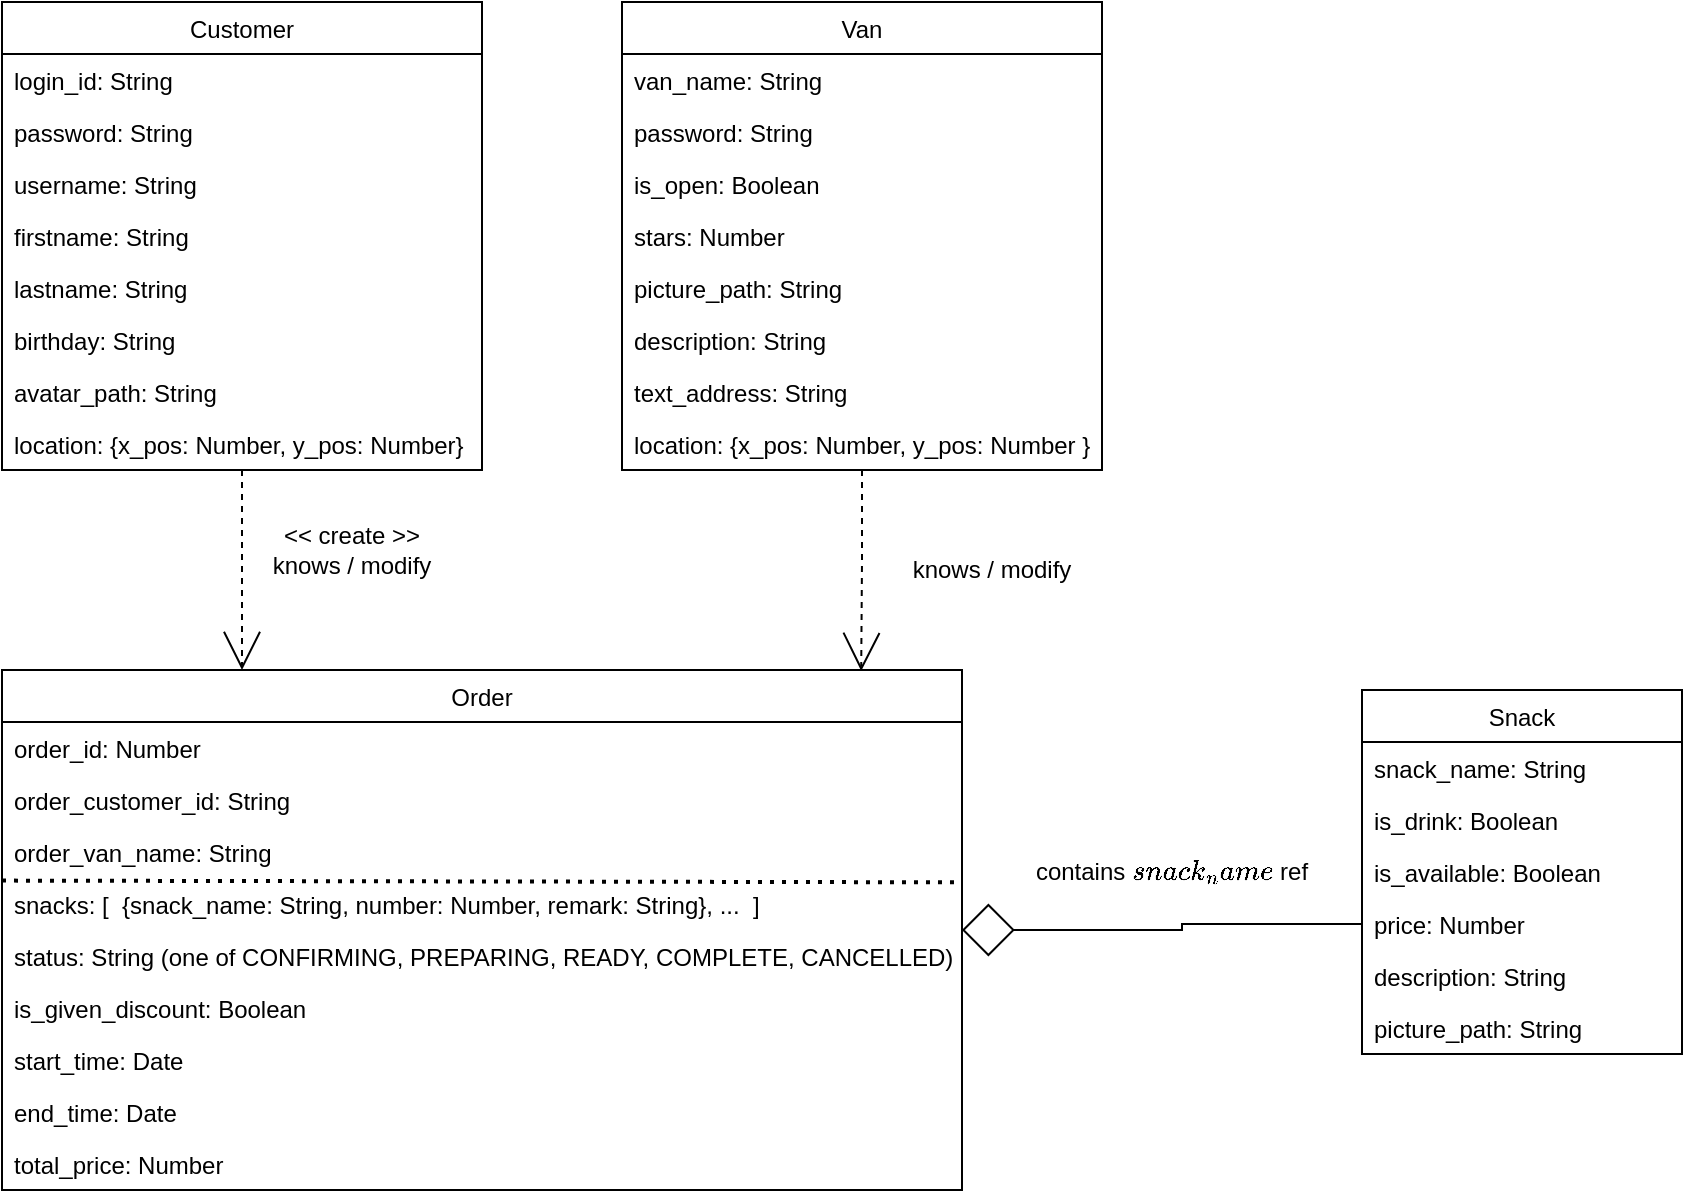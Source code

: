 <mxfile version="14.5.1"><diagram id="lspmphcO714pw3YJqRWi" name="Page-1"><mxGraphModel dx="1909" dy="1852" grid="1" gridSize="10" guides="1" tooltips="1" connect="1" arrows="1" fold="1" page="1" pageScale="1" pageWidth="827" pageHeight="1169" math="0" shadow="0"><root><mxCell id="0"/><mxCell id="1" parent="0"/><mxCell id="fzVGOugmBVQYhr8MjTB4-54" style="edgeStyle=orthogonalEdgeStyle;rounded=0;orthogonalLoop=1;jettySize=auto;html=1;entryX=0.25;entryY=0;entryDx=0;entryDy=0;startArrow=none;startFill=0;startSize=17;sourcePerimeterSpacing=0;endArrow=open;endFill=0;targetPerimeterSpacing=0;strokeWidth=1;dashed=1;endSize=17;" edge="1" parent="1" source="fzVGOugmBVQYhr8MjTB4-1" target="fzVGOugmBVQYhr8MjTB4-12"><mxGeometry relative="1" as="geometry"/></mxCell><mxCell id="fzVGOugmBVQYhr8MjTB4-1" value="Customer" style="swimlane;fontStyle=0;childLayout=stackLayout;horizontal=1;startSize=26;fillColor=none;horizontalStack=0;resizeParent=1;resizeParentMax=0;resizeLast=0;collapsible=1;marginBottom=0;" vertex="1" parent="1"><mxGeometry x="-40" y="-234" width="240" height="234" as="geometry"/></mxCell><mxCell id="fzVGOugmBVQYhr8MjTB4-2" value="login_id: String" style="text;strokeColor=none;fillColor=none;align=left;verticalAlign=top;spacingLeft=4;spacingRight=4;overflow=hidden;rotatable=0;points=[[0,0.5],[1,0.5]];portConstraint=eastwest;" vertex="1" parent="fzVGOugmBVQYhr8MjTB4-1"><mxGeometry y="26" width="240" height="26" as="geometry"/></mxCell><mxCell id="fzVGOugmBVQYhr8MjTB4-3" value="password: String&#xA;" style="text;strokeColor=none;fillColor=none;align=left;verticalAlign=top;spacingLeft=4;spacingRight=4;overflow=hidden;rotatable=0;points=[[0,0.5],[1,0.5]];portConstraint=eastwest;" vertex="1" parent="fzVGOugmBVQYhr8MjTB4-1"><mxGeometry y="52" width="240" height="26" as="geometry"/></mxCell><mxCell id="fzVGOugmBVQYhr8MjTB4-4" value="username: String" style="text;strokeColor=none;fillColor=none;align=left;verticalAlign=top;spacingLeft=4;spacingRight=4;overflow=hidden;rotatable=0;points=[[0,0.5],[1,0.5]];portConstraint=eastwest;" vertex="1" parent="fzVGOugmBVQYhr8MjTB4-1"><mxGeometry y="78" width="240" height="26" as="geometry"/></mxCell><mxCell id="fzVGOugmBVQYhr8MjTB4-7" value="firstname: String" style="text;strokeColor=none;fillColor=none;align=left;verticalAlign=top;spacingLeft=4;spacingRight=4;overflow=hidden;rotatable=0;points=[[0,0.5],[1,0.5]];portConstraint=eastwest;" vertex="1" parent="fzVGOugmBVQYhr8MjTB4-1"><mxGeometry y="104" width="240" height="26" as="geometry"/></mxCell><mxCell id="fzVGOugmBVQYhr8MjTB4-8" value="lastname: String" style="text;strokeColor=none;fillColor=none;align=left;verticalAlign=top;spacingLeft=4;spacingRight=4;overflow=hidden;rotatable=0;points=[[0,0.5],[1,0.5]];portConstraint=eastwest;" vertex="1" parent="fzVGOugmBVQYhr8MjTB4-1"><mxGeometry y="130" width="240" height="26" as="geometry"/></mxCell><mxCell id="fzVGOugmBVQYhr8MjTB4-9" value="birthday: String" style="text;strokeColor=none;fillColor=none;align=left;verticalAlign=top;spacingLeft=4;spacingRight=4;overflow=hidden;rotatable=0;points=[[0,0.5],[1,0.5]];portConstraint=eastwest;" vertex="1" parent="fzVGOugmBVQYhr8MjTB4-1"><mxGeometry y="156" width="240" height="26" as="geometry"/></mxCell><mxCell id="fzVGOugmBVQYhr8MjTB4-10" value="avatar_path: String" style="text;strokeColor=none;fillColor=none;align=left;verticalAlign=top;spacingLeft=4;spacingRight=4;overflow=hidden;rotatable=0;points=[[0,0.5],[1,0.5]];portConstraint=eastwest;" vertex="1" parent="fzVGOugmBVQYhr8MjTB4-1"><mxGeometry y="182" width="240" height="26" as="geometry"/></mxCell><mxCell id="fzVGOugmBVQYhr8MjTB4-11" value="location: {x_pos: Number, y_pos: Number}" style="text;strokeColor=none;fillColor=none;align=left;verticalAlign=top;spacingLeft=4;spacingRight=4;overflow=hidden;rotatable=0;points=[[0,0.5],[1,0.5]];portConstraint=eastwest;" vertex="1" parent="fzVGOugmBVQYhr8MjTB4-1"><mxGeometry y="208" width="240" height="26" as="geometry"/></mxCell><mxCell id="fzVGOugmBVQYhr8MjTB4-50" style="edgeStyle=orthogonalEdgeStyle;rounded=0;orthogonalLoop=1;jettySize=auto;html=1;entryX=0;entryY=0.5;entryDx=0;entryDy=0;startArrow=diamond;startFill=0;endArrow=none;endFill=0;strokeWidth=1;targetPerimeterSpacing=0;sourcePerimeterSpacing=0;startSize=24;" edge="1" parent="1" source="fzVGOugmBVQYhr8MjTB4-12" target="fzVGOugmBVQYhr8MjTB4-42"><mxGeometry relative="1" as="geometry"/></mxCell><mxCell id="fzVGOugmBVQYhr8MjTB4-12" value="Order" style="swimlane;fontStyle=0;childLayout=stackLayout;horizontal=1;startSize=26;fillColor=none;horizontalStack=0;resizeParent=1;resizeParentMax=0;resizeLast=0;collapsible=1;marginBottom=0;" vertex="1" parent="1"><mxGeometry x="-40" y="100" width="480" height="260" as="geometry"/></mxCell><mxCell id="fzVGOugmBVQYhr8MjTB4-13" value="order_id: Number" style="text;strokeColor=none;fillColor=none;align=left;verticalAlign=top;spacingLeft=4;spacingRight=4;overflow=hidden;rotatable=0;points=[[0,0.5],[1,0.5]];portConstraint=eastwest;" vertex="1" parent="fzVGOugmBVQYhr8MjTB4-12"><mxGeometry y="26" width="480" height="26" as="geometry"/></mxCell><mxCell id="fzVGOugmBVQYhr8MjTB4-14" value="order_customer_id: String&#xA;" style="text;strokeColor=none;fillColor=none;align=left;verticalAlign=top;spacingLeft=4;spacingRight=4;overflow=hidden;rotatable=0;points=[[0,0.5],[1,0.5]];portConstraint=eastwest;" vertex="1" parent="fzVGOugmBVQYhr8MjTB4-12"><mxGeometry y="52" width="480" height="26" as="geometry"/></mxCell><mxCell id="fzVGOugmBVQYhr8MjTB4-15" value="order_van_name: String" style="text;strokeColor=none;fillColor=none;align=left;verticalAlign=top;spacingLeft=4;spacingRight=4;overflow=hidden;rotatable=0;points=[[0,0.5],[1,0.5]];portConstraint=eastwest;" vertex="1" parent="fzVGOugmBVQYhr8MjTB4-12"><mxGeometry y="78" width="480" height="26" as="geometry"/></mxCell><mxCell id="fzVGOugmBVQYhr8MjTB4-18" value="snacks: [  {snack_name: String, number: Number, remark: String}, ...  ]" style="text;strokeColor=none;fillColor=none;align=left;verticalAlign=top;spacingLeft=4;spacingRight=4;overflow=hidden;rotatable=0;points=[[0,0.5],[1,0.5]];portConstraint=eastwest;" vertex="1" parent="fzVGOugmBVQYhr8MjTB4-12"><mxGeometry y="104" width="480" height="26" as="geometry"/></mxCell><mxCell id="fzVGOugmBVQYhr8MjTB4-16" value="status: String (one of CONFIRMING, PREPARING, READY, COMPLETE, CANCELLED)" style="text;strokeColor=none;fillColor=none;align=left;verticalAlign=top;spacingLeft=4;spacingRight=4;overflow=hidden;rotatable=0;points=[[0,0.5],[1,0.5]];portConstraint=eastwest;" vertex="1" parent="fzVGOugmBVQYhr8MjTB4-12"><mxGeometry y="130" width="480" height="26" as="geometry"/></mxCell><mxCell id="fzVGOugmBVQYhr8MjTB4-19" value="is_given_discount: Boolean" style="text;strokeColor=none;fillColor=none;align=left;verticalAlign=top;spacingLeft=4;spacingRight=4;overflow=hidden;rotatable=0;points=[[0,0.5],[1,0.5]];portConstraint=eastwest;" vertex="1" parent="fzVGOugmBVQYhr8MjTB4-12"><mxGeometry y="156" width="480" height="26" as="geometry"/></mxCell><mxCell id="fzVGOugmBVQYhr8MjTB4-17" value="start_time: Date" style="text;strokeColor=none;fillColor=none;align=left;verticalAlign=top;spacingLeft=4;spacingRight=4;overflow=hidden;rotatable=0;points=[[0,0.5],[1,0.5]];portConstraint=eastwest;" vertex="1" parent="fzVGOugmBVQYhr8MjTB4-12"><mxGeometry y="182" width="480" height="26" as="geometry"/></mxCell><mxCell id="fzVGOugmBVQYhr8MjTB4-47" value="end_time: Date" style="text;strokeColor=none;fillColor=none;align=left;verticalAlign=top;spacingLeft=4;spacingRight=4;overflow=hidden;rotatable=0;points=[[0,0.5],[1,0.5]];portConstraint=eastwest;" vertex="1" parent="fzVGOugmBVQYhr8MjTB4-12"><mxGeometry y="208" width="480" height="26" as="geometry"/></mxCell><mxCell id="fzVGOugmBVQYhr8MjTB4-20" value="total_price: Number" style="text;strokeColor=none;fillColor=none;align=left;verticalAlign=top;spacingLeft=4;spacingRight=4;overflow=hidden;rotatable=0;points=[[0,0.5],[1,0.5]];portConstraint=eastwest;" vertex="1" parent="fzVGOugmBVQYhr8MjTB4-12"><mxGeometry y="234" width="480" height="26" as="geometry"/></mxCell><mxCell id="fzVGOugmBVQYhr8MjTB4-58" value="" style="endArrow=none;html=1;dashed=1;strokeWidth=2;entryX=1;entryY=0.083;entryDx=0;entryDy=0;entryPerimeter=0;exitX=0;exitY=1.05;exitDx=0;exitDy=0;exitPerimeter=0;dashPattern=1 2;" edge="1" parent="fzVGOugmBVQYhr8MjTB4-12" source="fzVGOugmBVQYhr8MjTB4-15" target="fzVGOugmBVQYhr8MjTB4-18"><mxGeometry width="50" height="50" relative="1" as="geometry"><mxPoint x="-80" y="90" as="sourcePoint"/><mxPoint x="-30" y="40" as="targetPoint"/><Array as="points"/></mxGeometry></mxCell><mxCell id="fzVGOugmBVQYhr8MjTB4-55" style="edgeStyle=orthogonalEdgeStyle;rounded=0;orthogonalLoop=1;jettySize=auto;html=1;entryX=0.895;entryY=0.002;entryDx=0;entryDy=0;entryPerimeter=0;startArrow=none;startFill=0;startSize=17;sourcePerimeterSpacing=0;endArrow=open;endFill=0;targetPerimeterSpacing=0;strokeWidth=1;dashed=1;endSize=17;" edge="1" parent="1" source="fzVGOugmBVQYhr8MjTB4-29" target="fzVGOugmBVQYhr8MjTB4-12"><mxGeometry relative="1" as="geometry"/></mxCell><mxCell id="fzVGOugmBVQYhr8MjTB4-29" value="Van" style="swimlane;fontStyle=0;childLayout=stackLayout;horizontal=1;startSize=26;fillColor=none;horizontalStack=0;resizeParent=1;resizeParentMax=0;resizeLast=0;collapsible=1;marginBottom=0;" vertex="1" parent="1"><mxGeometry x="270" y="-234" width="240" height="234" as="geometry"/></mxCell><mxCell id="fzVGOugmBVQYhr8MjTB4-30" value="van_name: String" style="text;strokeColor=none;fillColor=none;align=left;verticalAlign=top;spacingLeft=4;spacingRight=4;overflow=hidden;rotatable=0;points=[[0,0.5],[1,0.5]];portConstraint=eastwest;" vertex="1" parent="fzVGOugmBVQYhr8MjTB4-29"><mxGeometry y="26" width="240" height="26" as="geometry"/></mxCell><mxCell id="fzVGOugmBVQYhr8MjTB4-31" value="password: String" style="text;strokeColor=none;fillColor=none;align=left;verticalAlign=top;spacingLeft=4;spacingRight=4;overflow=hidden;rotatable=0;points=[[0,0.5],[1,0.5]];portConstraint=eastwest;" vertex="1" parent="fzVGOugmBVQYhr8MjTB4-29"><mxGeometry y="52" width="240" height="26" as="geometry"/></mxCell><mxCell id="fzVGOugmBVQYhr8MjTB4-32" value="is_open: Boolean" style="text;strokeColor=none;fillColor=none;align=left;verticalAlign=top;spacingLeft=4;spacingRight=4;overflow=hidden;rotatable=0;points=[[0,0.5],[1,0.5]];portConstraint=eastwest;" vertex="1" parent="fzVGOugmBVQYhr8MjTB4-29"><mxGeometry y="78" width="240" height="26" as="geometry"/></mxCell><mxCell id="fzVGOugmBVQYhr8MjTB4-33" value="stars: Number&#xA;" style="text;strokeColor=none;fillColor=none;align=left;verticalAlign=top;spacingLeft=4;spacingRight=4;overflow=hidden;rotatable=0;points=[[0,0.5],[1,0.5]];portConstraint=eastwest;" vertex="1" parent="fzVGOugmBVQYhr8MjTB4-29"><mxGeometry y="104" width="240" height="26" as="geometry"/></mxCell><mxCell id="fzVGOugmBVQYhr8MjTB4-34" value="picture_path: String" style="text;strokeColor=none;fillColor=none;align=left;verticalAlign=top;spacingLeft=4;spacingRight=4;overflow=hidden;rotatable=0;points=[[0,0.5],[1,0.5]];portConstraint=eastwest;" vertex="1" parent="fzVGOugmBVQYhr8MjTB4-29"><mxGeometry y="130" width="240" height="26" as="geometry"/></mxCell><mxCell id="fzVGOugmBVQYhr8MjTB4-35" value="description: String" style="text;strokeColor=none;fillColor=none;align=left;verticalAlign=top;spacingLeft=4;spacingRight=4;overflow=hidden;rotatable=0;points=[[0,0.5],[1,0.5]];portConstraint=eastwest;" vertex="1" parent="fzVGOugmBVQYhr8MjTB4-29"><mxGeometry y="156" width="240" height="26" as="geometry"/></mxCell><mxCell id="fzVGOugmBVQYhr8MjTB4-36" value="text_address: String" style="text;strokeColor=none;fillColor=none;align=left;verticalAlign=top;spacingLeft=4;spacingRight=4;overflow=hidden;rotatable=0;points=[[0,0.5],[1,0.5]];portConstraint=eastwest;" vertex="1" parent="fzVGOugmBVQYhr8MjTB4-29"><mxGeometry y="182" width="240" height="26" as="geometry"/></mxCell><mxCell id="fzVGOugmBVQYhr8MjTB4-37" value="location: {x_pos: Number, y_pos: Number }" style="text;strokeColor=none;fillColor=none;align=left;verticalAlign=top;spacingLeft=4;spacingRight=4;overflow=hidden;rotatable=0;points=[[0,0.5],[1,0.5]];portConstraint=eastwest;" vertex="1" parent="fzVGOugmBVQYhr8MjTB4-29"><mxGeometry y="208" width="240" height="26" as="geometry"/></mxCell><mxCell id="fzVGOugmBVQYhr8MjTB4-38" value="Snack" style="swimlane;fontStyle=0;childLayout=stackLayout;horizontal=1;startSize=26;fillColor=none;horizontalStack=0;resizeParent=1;resizeParentMax=0;resizeLast=0;collapsible=1;marginBottom=0;" vertex="1" parent="1"><mxGeometry x="640" y="110" width="160" height="182" as="geometry"/></mxCell><mxCell id="fzVGOugmBVQYhr8MjTB4-39" value="snack_name: String" style="text;strokeColor=none;fillColor=none;align=left;verticalAlign=top;spacingLeft=4;spacingRight=4;overflow=hidden;rotatable=0;points=[[0,0.5],[1,0.5]];portConstraint=eastwest;" vertex="1" parent="fzVGOugmBVQYhr8MjTB4-38"><mxGeometry y="26" width="160" height="26" as="geometry"/></mxCell><mxCell id="fzVGOugmBVQYhr8MjTB4-40" value="is_drink: Boolean" style="text;strokeColor=none;fillColor=none;align=left;verticalAlign=top;spacingLeft=4;spacingRight=4;overflow=hidden;rotatable=0;points=[[0,0.5],[1,0.5]];portConstraint=eastwest;" vertex="1" parent="fzVGOugmBVQYhr8MjTB4-38"><mxGeometry y="52" width="160" height="26" as="geometry"/></mxCell><mxCell id="fzVGOugmBVQYhr8MjTB4-41" value="is_available: Boolean" style="text;strokeColor=none;fillColor=none;align=left;verticalAlign=top;spacingLeft=4;spacingRight=4;overflow=hidden;rotatable=0;points=[[0,0.5],[1,0.5]];portConstraint=eastwest;" vertex="1" parent="fzVGOugmBVQYhr8MjTB4-38"><mxGeometry y="78" width="160" height="26" as="geometry"/></mxCell><mxCell id="fzVGOugmBVQYhr8MjTB4-42" value="price: Number&#xA;" style="text;strokeColor=none;fillColor=none;align=left;verticalAlign=top;spacingLeft=4;spacingRight=4;overflow=hidden;rotatable=0;points=[[0,0.5],[1,0.5]];portConstraint=eastwest;" vertex="1" parent="fzVGOugmBVQYhr8MjTB4-38"><mxGeometry y="104" width="160" height="26" as="geometry"/></mxCell><mxCell id="fzVGOugmBVQYhr8MjTB4-43" value="description: String" style="text;strokeColor=none;fillColor=none;align=left;verticalAlign=top;spacingLeft=4;spacingRight=4;overflow=hidden;rotatable=0;points=[[0,0.5],[1,0.5]];portConstraint=eastwest;" vertex="1" parent="fzVGOugmBVQYhr8MjTB4-38"><mxGeometry y="130" width="160" height="26" as="geometry"/></mxCell><mxCell id="fzVGOugmBVQYhr8MjTB4-49" value="picture_path: String" style="text;strokeColor=none;fillColor=none;align=left;verticalAlign=top;spacingLeft=4;spacingRight=4;overflow=hidden;rotatable=0;points=[[0,0.5],[1,0.5]];portConstraint=eastwest;" vertex="1" parent="fzVGOugmBVQYhr8MjTB4-38"><mxGeometry y="156" width="160" height="26" as="geometry"/></mxCell><mxCell id="fzVGOugmBVQYhr8MjTB4-51" value="contains `snack_name` ref" style="text;html=1;strokeColor=none;fillColor=none;align=center;verticalAlign=middle;whiteSpace=wrap;rounded=0;" vertex="1" parent="1"><mxGeometry x="470" y="191" width="150" height="20" as="geometry"/></mxCell><mxCell id="fzVGOugmBVQYhr8MjTB4-56" value="knows / modify" style="text;html=1;strokeColor=none;fillColor=none;align=center;verticalAlign=middle;whiteSpace=wrap;rounded=0;" vertex="1" parent="1"><mxGeometry x="390" y="40" width="130" height="20" as="geometry"/></mxCell><mxCell id="fzVGOugmBVQYhr8MjTB4-57" value="&lt;div&gt;&amp;lt;&amp;lt; create &amp;gt;&amp;gt;&lt;/div&gt;knows / modify" style="text;html=1;strokeColor=none;fillColor=none;align=center;verticalAlign=middle;whiteSpace=wrap;rounded=0;" vertex="1" parent="1"><mxGeometry x="70" y="30" width="130" height="20" as="geometry"/></mxCell></root></mxGraphModel></diagram></mxfile>
